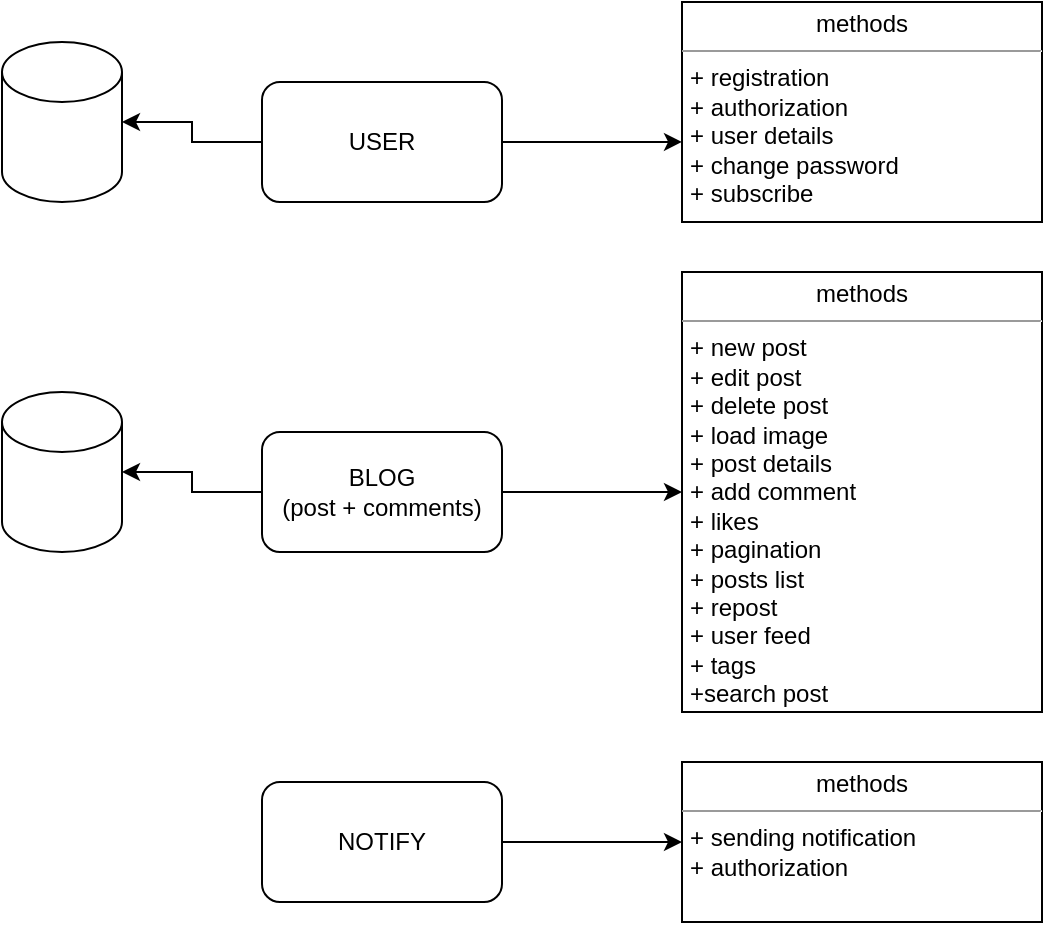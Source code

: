 <mxfile version="20.5.3" type="device"><diagram id="vJuzBvd8-o5eG-wYTYjz" name="Page-1"><mxGraphModel dx="946" dy="622" grid="1" gridSize="10" guides="1" tooltips="1" connect="1" arrows="1" fold="1" page="1" pageScale="1" pageWidth="827" pageHeight="1169" math="0" shadow="0"><root><mxCell id="0"/><mxCell id="1" parent="0"/><mxCell id="_MifWXFNx-hbYajGU1_R-20" style="edgeStyle=orthogonalEdgeStyle;rounded=0;orthogonalLoop=1;jettySize=auto;html=1;entryX=0;entryY=0.636;entryDx=0;entryDy=0;entryPerimeter=0;" edge="1" parent="1" source="_MifWXFNx-hbYajGU1_R-1" target="_MifWXFNx-hbYajGU1_R-8"><mxGeometry relative="1" as="geometry"/></mxCell><mxCell id="_MifWXFNx-hbYajGU1_R-30" style="edgeStyle=orthogonalEdgeStyle;rounded=0;orthogonalLoop=1;jettySize=auto;html=1;entryX=1;entryY=0.5;entryDx=0;entryDy=0;entryPerimeter=0;" edge="1" parent="1" source="_MifWXFNx-hbYajGU1_R-1" target="_MifWXFNx-hbYajGU1_R-21"><mxGeometry relative="1" as="geometry"/></mxCell><mxCell id="_MifWXFNx-hbYajGU1_R-1" value="USER" style="rounded=1;whiteSpace=wrap;html=1;" vertex="1" parent="1"><mxGeometry x="180" y="80" width="120" height="60" as="geometry"/></mxCell><mxCell id="_MifWXFNx-hbYajGU1_R-8" value="&lt;p style=&quot;margin:0px;margin-top:4px;text-align:center;&quot;&gt;methods&lt;/p&gt;&lt;hr size=&quot;1&quot;&gt;&lt;p style=&quot;margin:0px;margin-left:4px;&quot;&gt;+ registration&lt;/p&gt;&lt;p style=&quot;margin:0px;margin-left:4px;&quot;&gt;+ authorization&lt;/p&gt;&lt;p style=&quot;margin:0px;margin-left:4px;&quot;&gt;+ user details&lt;/p&gt;&lt;p style=&quot;margin:0px;margin-left:4px;&quot;&gt;+ change password&lt;/p&gt;&lt;p style=&quot;margin:0px;margin-left:4px;&quot;&gt;+ subscribe&amp;nbsp;&lt;/p&gt;" style="verticalAlign=top;align=left;overflow=fill;fontSize=12;fontFamily=Helvetica;html=1;" vertex="1" parent="1"><mxGeometry x="390" y="40" width="180" height="110" as="geometry"/></mxCell><mxCell id="_MifWXFNx-hbYajGU1_R-16" style="edgeStyle=orthogonalEdgeStyle;rounded=0;orthogonalLoop=1;jettySize=auto;html=1;" edge="1" parent="1" source="_MifWXFNx-hbYajGU1_R-9" target="_MifWXFNx-hbYajGU1_R-10"><mxGeometry relative="1" as="geometry"/></mxCell><mxCell id="_MifWXFNx-hbYajGU1_R-29" style="edgeStyle=orthogonalEdgeStyle;rounded=0;orthogonalLoop=1;jettySize=auto;html=1;entryX=1;entryY=0.5;entryDx=0;entryDy=0;entryPerimeter=0;" edge="1" parent="1" source="_MifWXFNx-hbYajGU1_R-9" target="_MifWXFNx-hbYajGU1_R-22"><mxGeometry relative="1" as="geometry"/></mxCell><mxCell id="_MifWXFNx-hbYajGU1_R-9" value="BLOG&lt;br&gt;(post + comments)" style="rounded=1;whiteSpace=wrap;html=1;" vertex="1" parent="1"><mxGeometry x="180" y="255" width="120" height="60" as="geometry"/></mxCell><mxCell id="_MifWXFNx-hbYajGU1_R-10" value="&lt;p style=&quot;margin:0px;margin-top:4px;text-align:center;&quot;&gt;methods&lt;/p&gt;&lt;hr size=&quot;1&quot;&gt;&lt;p style=&quot;margin:0px;margin-left:4px;&quot;&gt;+ new post&lt;/p&gt;&lt;p style=&quot;margin:0px;margin-left:4px;&quot;&gt;+ edit post&lt;/p&gt;&lt;p style=&quot;margin:0px;margin-left:4px;&quot;&gt;+ delete post&lt;/p&gt;&lt;p style=&quot;margin:0px;margin-left:4px;&quot;&gt;+ load image&lt;/p&gt;&lt;p style=&quot;margin:0px;margin-left:4px;&quot;&gt;+ post details&lt;/p&gt;&lt;p style=&quot;margin:0px;margin-left:4px;&quot;&gt;+ add comment&lt;/p&gt;&lt;p style=&quot;margin:0px;margin-left:4px;&quot;&gt;+ likes&lt;/p&gt;&lt;p style=&quot;margin:0px;margin-left:4px;&quot;&gt;+ pagination&lt;/p&gt;&lt;p style=&quot;margin:0px;margin-left:4px;&quot;&gt;+ posts list&lt;/p&gt;&lt;p style=&quot;margin:0px;margin-left:4px;&quot;&gt;+ repost&lt;/p&gt;&lt;p style=&quot;margin:0px;margin-left:4px;&quot;&gt;+ user feed&lt;/p&gt;&lt;p style=&quot;margin:0px;margin-left:4px;&quot;&gt;+ tags&lt;/p&gt;&lt;p style=&quot;margin:0px;margin-left:4px;&quot;&gt;+search post&lt;/p&gt;&lt;p style=&quot;margin:0px;margin-left:4px;&quot;&gt;&lt;br&gt;&lt;/p&gt;" style="verticalAlign=top;align=left;overflow=fill;fontSize=12;fontFamily=Helvetica;html=1;" vertex="1" parent="1"><mxGeometry x="390" y="175" width="180" height="220" as="geometry"/></mxCell><mxCell id="_MifWXFNx-hbYajGU1_R-19" value="&lt;br&gt;" style="edgeStyle=orthogonalEdgeStyle;rounded=0;orthogonalLoop=1;jettySize=auto;html=1;" edge="1" parent="1" source="_MifWXFNx-hbYajGU1_R-13" target="_MifWXFNx-hbYajGU1_R-14"><mxGeometry relative="1" as="geometry"/></mxCell><mxCell id="_MifWXFNx-hbYajGU1_R-13" value="NOTIFY" style="rounded=1;whiteSpace=wrap;html=1;" vertex="1" parent="1"><mxGeometry x="180" y="430" width="120" height="60" as="geometry"/></mxCell><mxCell id="_MifWXFNx-hbYajGU1_R-14" value="&lt;p style=&quot;margin:0px;margin-top:4px;text-align:center;&quot;&gt;methods&lt;/p&gt;&lt;hr size=&quot;1&quot;&gt;&lt;p style=&quot;margin:0px;margin-left:4px;&quot;&gt;+ sending notification&lt;/p&gt;&lt;p style=&quot;margin:0px;margin-left:4px;&quot;&gt;+ authorization&lt;/p&gt;" style="verticalAlign=top;align=left;overflow=fill;fontSize=12;fontFamily=Helvetica;html=1;" vertex="1" parent="1"><mxGeometry x="390" y="420" width="180" height="80" as="geometry"/></mxCell><mxCell id="_MifWXFNx-hbYajGU1_R-21" value="" style="shape=cylinder3;whiteSpace=wrap;html=1;boundedLbl=1;backgroundOutline=1;size=15;" vertex="1" parent="1"><mxGeometry x="50" y="60" width="60" height="80" as="geometry"/></mxCell><mxCell id="_MifWXFNx-hbYajGU1_R-22" value="" style="shape=cylinder3;whiteSpace=wrap;html=1;boundedLbl=1;backgroundOutline=1;size=15;" vertex="1" parent="1"><mxGeometry x="50" y="235" width="60" height="80" as="geometry"/></mxCell></root></mxGraphModel></diagram></mxfile>